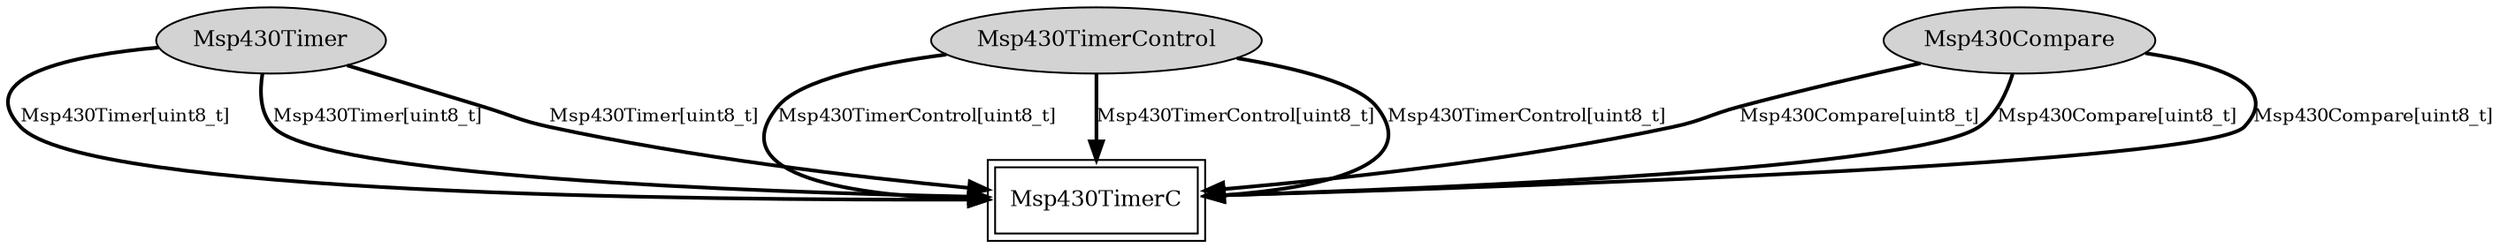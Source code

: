digraph "tos.platforms.telosa.chips.cc2420x.tmicro.Msp430Timer32khzMapC" {
  n0x408c6c10 [shape=ellipse, style=filled, label="Msp430Timer", fontsize=12];
  "Msp430TimerC" [fontsize=12, shape=box,peripheries=2, URL="../chtml/tos.platforms.telosa.chips.cc2420x.tmicro.Msp430TimerC.html"];
  n0x408c3c08 [shape=ellipse, style=filled, label="Msp430TimerControl", fontsize=12];
  "Msp430TimerC" [fontsize=12, shape=box,peripheries=2, URL="../chtml/tos.platforms.telosa.chips.cc2420x.tmicro.Msp430TimerC.html"];
  n0x408c2a18 [shape=ellipse, style=filled, label="Msp430Compare", fontsize=12];
  "Msp430TimerC" [fontsize=12, shape=box,peripheries=2, URL="../chtml/tos.platforms.telosa.chips.cc2420x.tmicro.Msp430TimerC.html"];
  "Msp430TimerC" [fontsize=12, shape=box,peripheries=2, URL="../chtml/tos.platforms.telosa.chips.cc2420x.tmicro.Msp430TimerC.html"];
  "Msp430TimerC" [fontsize=12, shape=box,peripheries=2, URL="../chtml/tos.platforms.telosa.chips.cc2420x.tmicro.Msp430TimerC.html"];
  "Msp430TimerC" [fontsize=12, shape=box,peripheries=2, URL="../chtml/tos.platforms.telosa.chips.cc2420x.tmicro.Msp430TimerC.html"];
  "Msp430TimerC" [fontsize=12, shape=box,peripheries=2, URL="../chtml/tos.platforms.telosa.chips.cc2420x.tmicro.Msp430TimerC.html"];
  "n0x408c6c10" -> "Msp430TimerC" [label="Msp430Timer[uint8_t]", style=bold, URL="../ihtml/tos.chips.msp430.timer.Msp430Timer.html", fontsize=10];
  "n0x408c3c08" -> "Msp430TimerC" [label="Msp430TimerControl[uint8_t]", style=bold, URL="../ihtml/tos.chips.msp430.timer.Msp430TimerControl.html", fontsize=10];
  "n0x408c2a18" -> "Msp430TimerC" [label="Msp430Compare[uint8_t]", style=bold, URL="../ihtml/tos.chips.msp430.timer.Msp430Compare.html", fontsize=10];
  "n0x408c6c10" -> "Msp430TimerC" [label="Msp430Timer[uint8_t]", style=bold, URL="../ihtml/tos.chips.msp430.timer.Msp430Timer.html", fontsize=10];
  "n0x408c3c08" -> "Msp430TimerC" [label="Msp430TimerControl[uint8_t]", style=bold, URL="../ihtml/tos.chips.msp430.timer.Msp430TimerControl.html", fontsize=10];
  "n0x408c2a18" -> "Msp430TimerC" [label="Msp430Compare[uint8_t]", style=bold, URL="../ihtml/tos.chips.msp430.timer.Msp430Compare.html", fontsize=10];
  "n0x408c6c10" -> "Msp430TimerC" [label="Msp430Timer[uint8_t]", style=bold, URL="../ihtml/tos.chips.msp430.timer.Msp430Timer.html", fontsize=10];
  "n0x408c3c08" -> "Msp430TimerC" [label="Msp430TimerControl[uint8_t]", style=bold, URL="../ihtml/tos.chips.msp430.timer.Msp430TimerControl.html", fontsize=10];
  "n0x408c2a18" -> "Msp430TimerC" [label="Msp430Compare[uint8_t]", style=bold, URL="../ihtml/tos.chips.msp430.timer.Msp430Compare.html", fontsize=10];
}
